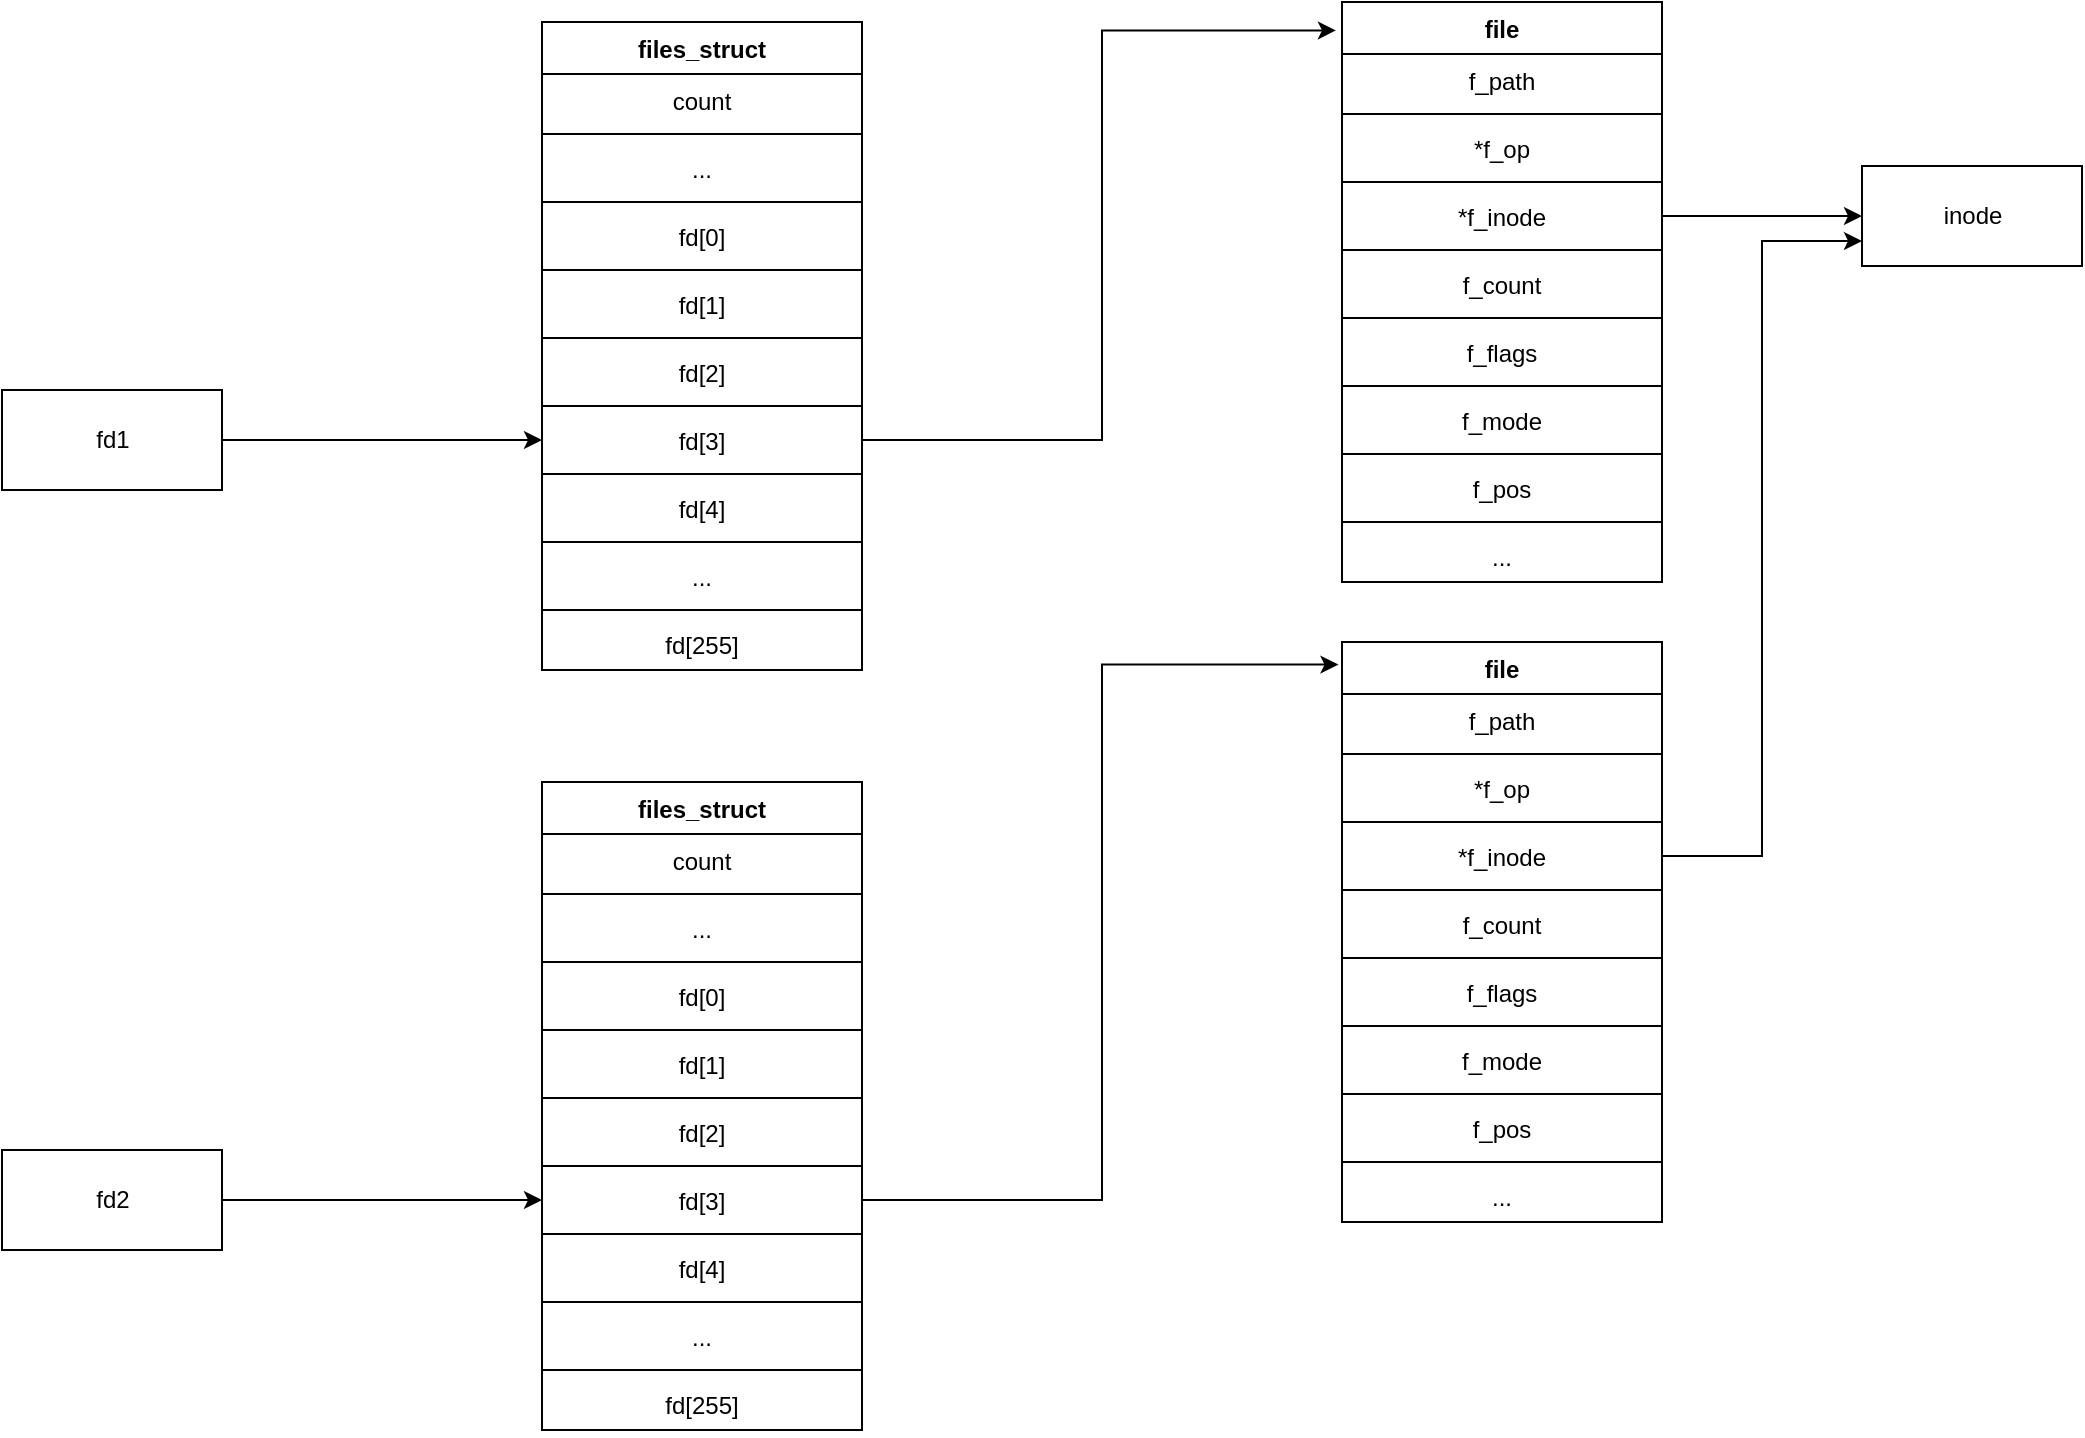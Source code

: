 <mxfile version="14.6.6" type="device"><diagram id="vFh8sq0N6bYSCbe1xTyU" name="Page-1"><mxGraphModel dx="1383" dy="937" grid="1" gridSize="10" guides="1" tooltips="1" connect="1" arrows="1" fold="1" page="1" pageScale="1" pageWidth="827" pageHeight="1169" math="0" shadow="0"><root><mxCell id="0"/><mxCell id="1" parent="0"/><mxCell id="RROzqaKTGc9agYatPt-X-2" value="files_struct" style="swimlane;fontStyle=1;align=center;verticalAlign=top;childLayout=stackLayout;horizontal=1;startSize=26;horizontalStack=0;resizeParent=1;resizeParentMax=0;resizeLast=0;collapsible=1;marginBottom=0;" vertex="1" parent="1"><mxGeometry x="280" y="260" width="160" height="324" as="geometry"/></mxCell><mxCell id="RROzqaKTGc9agYatPt-X-3" value="count" style="text;strokeColor=none;fillColor=none;align=center;verticalAlign=top;spacingLeft=4;spacingRight=4;overflow=hidden;rotatable=0;points=[[0,0.5],[1,0.5]];portConstraint=eastwest;" vertex="1" parent="RROzqaKTGc9agYatPt-X-2"><mxGeometry y="26" width="160" height="26" as="geometry"/></mxCell><mxCell id="RROzqaKTGc9agYatPt-X-4" value="" style="line;strokeWidth=1;fillColor=none;align=left;verticalAlign=middle;spacingTop=-1;spacingLeft=3;spacingRight=3;rotatable=0;labelPosition=right;points=[];portConstraint=eastwest;" vertex="1" parent="RROzqaKTGc9agYatPt-X-2"><mxGeometry y="52" width="160" height="8" as="geometry"/></mxCell><mxCell id="RROzqaKTGc9agYatPt-X-5" value="..." style="text;strokeColor=none;fillColor=none;align=center;verticalAlign=top;spacingLeft=4;spacingRight=4;overflow=hidden;rotatable=0;points=[[0,0.5],[1,0.5]];portConstraint=eastwest;" vertex="1" parent="RROzqaKTGc9agYatPt-X-2"><mxGeometry y="60" width="160" height="26" as="geometry"/></mxCell><mxCell id="RROzqaKTGc9agYatPt-X-28" value="" style="line;strokeWidth=1;fillColor=none;align=left;verticalAlign=middle;spacingTop=-1;spacingLeft=3;spacingRight=3;rotatable=0;labelPosition=right;points=[];portConstraint=eastwest;" vertex="1" parent="RROzqaKTGc9agYatPt-X-2"><mxGeometry y="86" width="160" height="8" as="geometry"/></mxCell><mxCell id="RROzqaKTGc9agYatPt-X-29" value="fd[0]" style="text;strokeColor=none;fillColor=none;align=center;verticalAlign=top;spacingLeft=4;spacingRight=4;overflow=hidden;rotatable=0;points=[[0,0.5],[1,0.5]];portConstraint=eastwest;" vertex="1" parent="RROzqaKTGc9agYatPt-X-2"><mxGeometry y="94" width="160" height="26" as="geometry"/></mxCell><mxCell id="RROzqaKTGc9agYatPt-X-30" value="" style="line;strokeWidth=1;fillColor=none;align=left;verticalAlign=middle;spacingTop=-1;spacingLeft=3;spacingRight=3;rotatable=0;labelPosition=right;points=[];portConstraint=eastwest;" vertex="1" parent="RROzqaKTGc9agYatPt-X-2"><mxGeometry y="120" width="160" height="8" as="geometry"/></mxCell><mxCell id="RROzqaKTGc9agYatPt-X-31" value="fd[1]" style="text;strokeColor=none;fillColor=none;align=center;verticalAlign=top;spacingLeft=4;spacingRight=4;overflow=hidden;rotatable=0;points=[[0,0.5],[1,0.5]];portConstraint=eastwest;" vertex="1" parent="RROzqaKTGc9agYatPt-X-2"><mxGeometry y="128" width="160" height="26" as="geometry"/></mxCell><mxCell id="RROzqaKTGc9agYatPt-X-32" value="" style="line;strokeWidth=1;fillColor=none;align=left;verticalAlign=middle;spacingTop=-1;spacingLeft=3;spacingRight=3;rotatable=0;labelPosition=right;points=[];portConstraint=eastwest;" vertex="1" parent="RROzqaKTGc9agYatPt-X-2"><mxGeometry y="154" width="160" height="8" as="geometry"/></mxCell><mxCell id="RROzqaKTGc9agYatPt-X-33" value="fd[2]" style="text;strokeColor=none;fillColor=none;align=center;verticalAlign=top;spacingLeft=4;spacingRight=4;overflow=hidden;rotatable=0;points=[[0,0.5],[1,0.5]];portConstraint=eastwest;" vertex="1" parent="RROzqaKTGc9agYatPt-X-2"><mxGeometry y="162" width="160" height="26" as="geometry"/></mxCell><mxCell id="RROzqaKTGc9agYatPt-X-34" value="" style="line;strokeWidth=1;fillColor=none;align=left;verticalAlign=middle;spacingTop=-1;spacingLeft=3;spacingRight=3;rotatable=0;labelPosition=right;points=[];portConstraint=eastwest;" vertex="1" parent="RROzqaKTGc9agYatPt-X-2"><mxGeometry y="188" width="160" height="8" as="geometry"/></mxCell><mxCell id="RROzqaKTGc9agYatPt-X-35" value="fd[3]" style="text;strokeColor=none;fillColor=none;align=center;verticalAlign=top;spacingLeft=4;spacingRight=4;overflow=hidden;rotatable=0;points=[[0,0.5],[1,0.5]];portConstraint=eastwest;" vertex="1" parent="RROzqaKTGc9agYatPt-X-2"><mxGeometry y="196" width="160" height="26" as="geometry"/></mxCell><mxCell id="RROzqaKTGc9agYatPt-X-36" value="" style="line;strokeWidth=1;fillColor=none;align=left;verticalAlign=middle;spacingTop=-1;spacingLeft=3;spacingRight=3;rotatable=0;labelPosition=right;points=[];portConstraint=eastwest;" vertex="1" parent="RROzqaKTGc9agYatPt-X-2"><mxGeometry y="222" width="160" height="8" as="geometry"/></mxCell><mxCell id="RROzqaKTGc9agYatPt-X-37" value="fd[4]" style="text;strokeColor=none;fillColor=none;align=center;verticalAlign=top;spacingLeft=4;spacingRight=4;overflow=hidden;rotatable=0;points=[[0,0.5],[1,0.5]];portConstraint=eastwest;" vertex="1" parent="RROzqaKTGc9agYatPt-X-2"><mxGeometry y="230" width="160" height="26" as="geometry"/></mxCell><mxCell id="RROzqaKTGc9agYatPt-X-38" value="" style="line;strokeWidth=1;fillColor=none;align=left;verticalAlign=middle;spacingTop=-1;spacingLeft=3;spacingRight=3;rotatable=0;labelPosition=right;points=[];portConstraint=eastwest;" vertex="1" parent="RROzqaKTGc9agYatPt-X-2"><mxGeometry y="256" width="160" height="8" as="geometry"/></mxCell><mxCell id="RROzqaKTGc9agYatPt-X-39" value="..." style="text;strokeColor=none;fillColor=none;align=center;verticalAlign=top;spacingLeft=4;spacingRight=4;overflow=hidden;rotatable=0;points=[[0,0.5],[1,0.5]];portConstraint=eastwest;" vertex="1" parent="RROzqaKTGc9agYatPt-X-2"><mxGeometry y="264" width="160" height="26" as="geometry"/></mxCell><mxCell id="RROzqaKTGc9agYatPt-X-77" value="" style="line;strokeWidth=1;fillColor=none;align=left;verticalAlign=middle;spacingTop=-1;spacingLeft=3;spacingRight=3;rotatable=0;labelPosition=right;points=[];portConstraint=eastwest;" vertex="1" parent="RROzqaKTGc9agYatPt-X-2"><mxGeometry y="290" width="160" height="8" as="geometry"/></mxCell><mxCell id="RROzqaKTGc9agYatPt-X-78" value="fd[255]" style="text;strokeColor=none;fillColor=none;align=center;verticalAlign=top;spacingLeft=4;spacingRight=4;overflow=hidden;rotatable=0;points=[[0,0.5],[1,0.5]];portConstraint=eastwest;" vertex="1" parent="RROzqaKTGc9agYatPt-X-2"><mxGeometry y="298" width="160" height="26" as="geometry"/></mxCell><mxCell id="RROzqaKTGc9agYatPt-X-79" style="edgeStyle=orthogonalEdgeStyle;rounded=0;orthogonalLoop=1;jettySize=auto;html=1;exitX=1;exitY=0.5;exitDx=0;exitDy=0;" edge="1" parent="1" source="RROzqaKTGc9agYatPt-X-43" target="RROzqaKTGc9agYatPt-X-35"><mxGeometry relative="1" as="geometry"/></mxCell><mxCell id="RROzqaKTGc9agYatPt-X-43" value="fd1" style="html=1;align=center;" vertex="1" parent="1"><mxGeometry x="10" y="444" width="110" height="50" as="geometry"/></mxCell><mxCell id="RROzqaKTGc9agYatPt-X-120" style="edgeStyle=orthogonalEdgeStyle;rounded=0;orthogonalLoop=1;jettySize=auto;html=1;exitX=1;exitY=0.5;exitDx=0;exitDy=0;entryX=0;entryY=0.5;entryDx=0;entryDy=0;" edge="1" parent="1" source="RROzqaKTGc9agYatPt-X-44" target="RROzqaKTGc9agYatPt-X-111"><mxGeometry relative="1" as="geometry"/></mxCell><mxCell id="RROzqaKTGc9agYatPt-X-44" value="fd2" style="html=1;align=center;" vertex="1" parent="1"><mxGeometry x="10" y="824" width="110" height="50" as="geometry"/></mxCell><mxCell id="RROzqaKTGc9agYatPt-X-51" value="file" style="swimlane;fontStyle=1;align=center;verticalAlign=top;childLayout=stackLayout;horizontal=1;startSize=26;horizontalStack=0;resizeParent=1;resizeParentMax=0;resizeLast=0;collapsible=1;marginBottom=0;" vertex="1" parent="1"><mxGeometry x="680" y="250" width="160" height="290" as="geometry"/></mxCell><mxCell id="RROzqaKTGc9agYatPt-X-52" value="f_path" style="text;strokeColor=none;fillColor=none;align=center;verticalAlign=top;spacingLeft=4;spacingRight=4;overflow=hidden;rotatable=0;points=[[0,0.5],[1,0.5]];portConstraint=eastwest;" vertex="1" parent="RROzqaKTGc9agYatPt-X-51"><mxGeometry y="26" width="160" height="26" as="geometry"/></mxCell><mxCell id="RROzqaKTGc9agYatPt-X-53" value="" style="line;strokeWidth=1;fillColor=none;align=left;verticalAlign=middle;spacingTop=-1;spacingLeft=3;spacingRight=3;rotatable=0;labelPosition=right;points=[];portConstraint=eastwest;" vertex="1" parent="RROzqaKTGc9agYatPt-X-51"><mxGeometry y="52" width="160" height="8" as="geometry"/></mxCell><mxCell id="RROzqaKTGc9agYatPt-X-54" value="*f_op" style="text;strokeColor=none;fillColor=none;align=center;verticalAlign=top;spacingLeft=4;spacingRight=4;overflow=hidden;rotatable=0;points=[[0,0.5],[1,0.5]];portConstraint=eastwest;" vertex="1" parent="RROzqaKTGc9agYatPt-X-51"><mxGeometry y="60" width="160" height="26" as="geometry"/></mxCell><mxCell id="RROzqaKTGc9agYatPt-X-55" value="" style="line;strokeWidth=1;fillColor=none;align=left;verticalAlign=middle;spacingTop=-1;spacingLeft=3;spacingRight=3;rotatable=0;labelPosition=right;points=[];portConstraint=eastwest;" vertex="1" parent="RROzqaKTGc9agYatPt-X-51"><mxGeometry y="86" width="160" height="8" as="geometry"/></mxCell><mxCell id="RROzqaKTGc9agYatPt-X-56" value="*f_inode" style="text;strokeColor=none;fillColor=none;align=center;verticalAlign=top;spacingLeft=4;spacingRight=4;overflow=hidden;rotatable=0;points=[[0,0.5],[1,0.5]];portConstraint=eastwest;" vertex="1" parent="RROzqaKTGc9agYatPt-X-51"><mxGeometry y="94" width="160" height="26" as="geometry"/></mxCell><mxCell id="RROzqaKTGc9agYatPt-X-57" value="" style="line;strokeWidth=1;fillColor=none;align=left;verticalAlign=middle;spacingTop=-1;spacingLeft=3;spacingRight=3;rotatable=0;labelPosition=right;points=[];portConstraint=eastwest;" vertex="1" parent="RROzqaKTGc9agYatPt-X-51"><mxGeometry y="120" width="160" height="8" as="geometry"/></mxCell><mxCell id="RROzqaKTGc9agYatPt-X-58" value="f_count" style="text;strokeColor=none;fillColor=none;align=center;verticalAlign=top;spacingLeft=4;spacingRight=4;overflow=hidden;rotatable=0;points=[[0,0.5],[1,0.5]];portConstraint=eastwest;" vertex="1" parent="RROzqaKTGc9agYatPt-X-51"><mxGeometry y="128" width="160" height="26" as="geometry"/></mxCell><mxCell id="RROzqaKTGc9agYatPt-X-59" value="" style="line;strokeWidth=1;fillColor=none;align=left;verticalAlign=middle;spacingTop=-1;spacingLeft=3;spacingRight=3;rotatable=0;labelPosition=right;points=[];portConstraint=eastwest;" vertex="1" parent="RROzqaKTGc9agYatPt-X-51"><mxGeometry y="154" width="160" height="8" as="geometry"/></mxCell><mxCell id="RROzqaKTGc9agYatPt-X-60" value="f_flags" style="text;strokeColor=none;fillColor=none;align=center;verticalAlign=top;spacingLeft=4;spacingRight=4;overflow=hidden;rotatable=0;points=[[0,0.5],[1,0.5]];portConstraint=eastwest;" vertex="1" parent="RROzqaKTGc9agYatPt-X-51"><mxGeometry y="162" width="160" height="26" as="geometry"/></mxCell><mxCell id="RROzqaKTGc9agYatPt-X-61" value="" style="line;strokeWidth=1;fillColor=none;align=left;verticalAlign=middle;spacingTop=-1;spacingLeft=3;spacingRight=3;rotatable=0;labelPosition=right;points=[];portConstraint=eastwest;" vertex="1" parent="RROzqaKTGc9agYatPt-X-51"><mxGeometry y="188" width="160" height="8" as="geometry"/></mxCell><mxCell id="RROzqaKTGc9agYatPt-X-62" value="f_mode" style="text;strokeColor=none;fillColor=none;align=center;verticalAlign=top;spacingLeft=4;spacingRight=4;overflow=hidden;rotatable=0;points=[[0,0.5],[1,0.5]];portConstraint=eastwest;" vertex="1" parent="RROzqaKTGc9agYatPt-X-51"><mxGeometry y="196" width="160" height="26" as="geometry"/></mxCell><mxCell id="RROzqaKTGc9agYatPt-X-63" value="" style="line;strokeWidth=1;fillColor=none;align=left;verticalAlign=middle;spacingTop=-1;spacingLeft=3;spacingRight=3;rotatable=0;labelPosition=right;points=[];portConstraint=eastwest;" vertex="1" parent="RROzqaKTGc9agYatPt-X-51"><mxGeometry y="222" width="160" height="8" as="geometry"/></mxCell><mxCell id="RROzqaKTGc9agYatPt-X-64" value="f_pos" style="text;strokeColor=none;fillColor=none;align=center;verticalAlign=top;spacingLeft=4;spacingRight=4;overflow=hidden;rotatable=0;points=[[0,0.5],[1,0.5]];portConstraint=eastwest;" vertex="1" parent="RROzqaKTGc9agYatPt-X-51"><mxGeometry y="230" width="160" height="26" as="geometry"/></mxCell><mxCell id="RROzqaKTGc9agYatPt-X-65" value="" style="line;strokeWidth=1;fillColor=none;align=left;verticalAlign=middle;spacingTop=-1;spacingLeft=3;spacingRight=3;rotatable=0;labelPosition=right;points=[];portConstraint=eastwest;" vertex="1" parent="RROzqaKTGc9agYatPt-X-51"><mxGeometry y="256" width="160" height="8" as="geometry"/></mxCell><mxCell id="RROzqaKTGc9agYatPt-X-66" value="..." style="text;strokeColor=none;fillColor=none;align=center;verticalAlign=top;spacingLeft=4;spacingRight=4;overflow=hidden;rotatable=0;points=[[0,0.5],[1,0.5]];portConstraint=eastwest;" vertex="1" parent="RROzqaKTGc9agYatPt-X-51"><mxGeometry y="264" width="160" height="26" as="geometry"/></mxCell><mxCell id="RROzqaKTGc9agYatPt-X-67" value="inode" style="html=1;align=center;" vertex="1" parent="1"><mxGeometry x="940" y="332" width="110" height="50" as="geometry"/></mxCell><mxCell id="RROzqaKTGc9agYatPt-X-68" style="edgeStyle=orthogonalEdgeStyle;rounded=0;orthogonalLoop=1;jettySize=auto;html=1;exitX=1;exitY=0.5;exitDx=0;exitDy=0;" edge="1" parent="1" source="RROzqaKTGc9agYatPt-X-56" target="RROzqaKTGc9agYatPt-X-67"><mxGeometry relative="1" as="geometry"/></mxCell><mxCell id="RROzqaKTGc9agYatPt-X-69" style="edgeStyle=orthogonalEdgeStyle;rounded=0;orthogonalLoop=1;jettySize=auto;html=1;exitX=1;exitY=0.5;exitDx=0;exitDy=0;entryX=-0.019;entryY=0.049;entryDx=0;entryDy=0;entryPerimeter=0;" edge="1" parent="1" source="RROzqaKTGc9agYatPt-X-35" target="RROzqaKTGc9agYatPt-X-51"><mxGeometry relative="1" as="geometry"/></mxCell><mxCell id="RROzqaKTGc9agYatPt-X-81" value="file" style="swimlane;fontStyle=1;align=center;verticalAlign=top;childLayout=stackLayout;horizontal=1;startSize=26;horizontalStack=0;resizeParent=1;resizeParentMax=0;resizeLast=0;collapsible=1;marginBottom=0;" vertex="1" parent="1"><mxGeometry x="680" y="570" width="160" height="290" as="geometry"/></mxCell><mxCell id="RROzqaKTGc9agYatPt-X-82" value="f_path" style="text;strokeColor=none;fillColor=none;align=center;verticalAlign=top;spacingLeft=4;spacingRight=4;overflow=hidden;rotatable=0;points=[[0,0.5],[1,0.5]];portConstraint=eastwest;" vertex="1" parent="RROzqaKTGc9agYatPt-X-81"><mxGeometry y="26" width="160" height="26" as="geometry"/></mxCell><mxCell id="RROzqaKTGc9agYatPt-X-83" value="" style="line;strokeWidth=1;fillColor=none;align=left;verticalAlign=middle;spacingTop=-1;spacingLeft=3;spacingRight=3;rotatable=0;labelPosition=right;points=[];portConstraint=eastwest;" vertex="1" parent="RROzqaKTGc9agYatPt-X-81"><mxGeometry y="52" width="160" height="8" as="geometry"/></mxCell><mxCell id="RROzqaKTGc9agYatPt-X-84" value="*f_op" style="text;strokeColor=none;fillColor=none;align=center;verticalAlign=top;spacingLeft=4;spacingRight=4;overflow=hidden;rotatable=0;points=[[0,0.5],[1,0.5]];portConstraint=eastwest;" vertex="1" parent="RROzqaKTGc9agYatPt-X-81"><mxGeometry y="60" width="160" height="26" as="geometry"/></mxCell><mxCell id="RROzqaKTGc9agYatPt-X-85" value="" style="line;strokeWidth=1;fillColor=none;align=left;verticalAlign=middle;spacingTop=-1;spacingLeft=3;spacingRight=3;rotatable=0;labelPosition=right;points=[];portConstraint=eastwest;" vertex="1" parent="RROzqaKTGc9agYatPt-X-81"><mxGeometry y="86" width="160" height="8" as="geometry"/></mxCell><mxCell id="RROzqaKTGc9agYatPt-X-86" value="*f_inode" style="text;strokeColor=none;fillColor=none;align=center;verticalAlign=top;spacingLeft=4;spacingRight=4;overflow=hidden;rotatable=0;points=[[0,0.5],[1,0.5]];portConstraint=eastwest;" vertex="1" parent="RROzqaKTGc9agYatPt-X-81"><mxGeometry y="94" width="160" height="26" as="geometry"/></mxCell><mxCell id="RROzqaKTGc9agYatPt-X-87" value="" style="line;strokeWidth=1;fillColor=none;align=left;verticalAlign=middle;spacingTop=-1;spacingLeft=3;spacingRight=3;rotatable=0;labelPosition=right;points=[];portConstraint=eastwest;" vertex="1" parent="RROzqaKTGc9agYatPt-X-81"><mxGeometry y="120" width="160" height="8" as="geometry"/></mxCell><mxCell id="RROzqaKTGc9agYatPt-X-88" value="f_count" style="text;strokeColor=none;fillColor=none;align=center;verticalAlign=top;spacingLeft=4;spacingRight=4;overflow=hidden;rotatable=0;points=[[0,0.5],[1,0.5]];portConstraint=eastwest;" vertex="1" parent="RROzqaKTGc9agYatPt-X-81"><mxGeometry y="128" width="160" height="26" as="geometry"/></mxCell><mxCell id="RROzqaKTGc9agYatPt-X-89" value="" style="line;strokeWidth=1;fillColor=none;align=left;verticalAlign=middle;spacingTop=-1;spacingLeft=3;spacingRight=3;rotatable=0;labelPosition=right;points=[];portConstraint=eastwest;" vertex="1" parent="RROzqaKTGc9agYatPt-X-81"><mxGeometry y="154" width="160" height="8" as="geometry"/></mxCell><mxCell id="RROzqaKTGc9agYatPt-X-90" value="f_flags" style="text;strokeColor=none;fillColor=none;align=center;verticalAlign=top;spacingLeft=4;spacingRight=4;overflow=hidden;rotatable=0;points=[[0,0.5],[1,0.5]];portConstraint=eastwest;" vertex="1" parent="RROzqaKTGc9agYatPt-X-81"><mxGeometry y="162" width="160" height="26" as="geometry"/></mxCell><mxCell id="RROzqaKTGc9agYatPt-X-91" value="" style="line;strokeWidth=1;fillColor=none;align=left;verticalAlign=middle;spacingTop=-1;spacingLeft=3;spacingRight=3;rotatable=0;labelPosition=right;points=[];portConstraint=eastwest;" vertex="1" parent="RROzqaKTGc9agYatPt-X-81"><mxGeometry y="188" width="160" height="8" as="geometry"/></mxCell><mxCell id="RROzqaKTGc9agYatPt-X-92" value="f_mode" style="text;strokeColor=none;fillColor=none;align=center;verticalAlign=top;spacingLeft=4;spacingRight=4;overflow=hidden;rotatable=0;points=[[0,0.5],[1,0.5]];portConstraint=eastwest;" vertex="1" parent="RROzqaKTGc9agYatPt-X-81"><mxGeometry y="196" width="160" height="26" as="geometry"/></mxCell><mxCell id="RROzqaKTGc9agYatPt-X-93" value="" style="line;strokeWidth=1;fillColor=none;align=left;verticalAlign=middle;spacingTop=-1;spacingLeft=3;spacingRight=3;rotatable=0;labelPosition=right;points=[];portConstraint=eastwest;" vertex="1" parent="RROzqaKTGc9agYatPt-X-81"><mxGeometry y="222" width="160" height="8" as="geometry"/></mxCell><mxCell id="RROzqaKTGc9agYatPt-X-94" value="f_pos" style="text;strokeColor=none;fillColor=none;align=center;verticalAlign=top;spacingLeft=4;spacingRight=4;overflow=hidden;rotatable=0;points=[[0,0.5],[1,0.5]];portConstraint=eastwest;" vertex="1" parent="RROzqaKTGc9agYatPt-X-81"><mxGeometry y="230" width="160" height="26" as="geometry"/></mxCell><mxCell id="RROzqaKTGc9agYatPt-X-95" value="" style="line;strokeWidth=1;fillColor=none;align=left;verticalAlign=middle;spacingTop=-1;spacingLeft=3;spacingRight=3;rotatable=0;labelPosition=right;points=[];portConstraint=eastwest;" vertex="1" parent="RROzqaKTGc9agYatPt-X-81"><mxGeometry y="256" width="160" height="8" as="geometry"/></mxCell><mxCell id="RROzqaKTGc9agYatPt-X-96" value="..." style="text;strokeColor=none;fillColor=none;align=center;verticalAlign=top;spacingLeft=4;spacingRight=4;overflow=hidden;rotatable=0;points=[[0,0.5],[1,0.5]];portConstraint=eastwest;" vertex="1" parent="RROzqaKTGc9agYatPt-X-81"><mxGeometry y="264" width="160" height="26" as="geometry"/></mxCell><mxCell id="RROzqaKTGc9agYatPt-X-99" style="edgeStyle=orthogonalEdgeStyle;rounded=0;orthogonalLoop=1;jettySize=auto;html=1;exitX=1;exitY=0.5;exitDx=0;exitDy=0;entryX=0;entryY=0.75;entryDx=0;entryDy=0;" edge="1" parent="1" source="RROzqaKTGc9agYatPt-X-86" target="RROzqaKTGc9agYatPt-X-67"><mxGeometry relative="1" as="geometry"/></mxCell><mxCell id="RROzqaKTGc9agYatPt-X-100" value="files_struct" style="swimlane;fontStyle=1;align=center;verticalAlign=top;childLayout=stackLayout;horizontal=1;startSize=26;horizontalStack=0;resizeParent=1;resizeParentMax=0;resizeLast=0;collapsible=1;marginBottom=0;" vertex="1" parent="1"><mxGeometry x="280" y="640" width="160" height="324" as="geometry"/></mxCell><mxCell id="RROzqaKTGc9agYatPt-X-101" value="count" style="text;strokeColor=none;fillColor=none;align=center;verticalAlign=top;spacingLeft=4;spacingRight=4;overflow=hidden;rotatable=0;points=[[0,0.5],[1,0.5]];portConstraint=eastwest;" vertex="1" parent="RROzqaKTGc9agYatPt-X-100"><mxGeometry y="26" width="160" height="26" as="geometry"/></mxCell><mxCell id="RROzqaKTGc9agYatPt-X-102" value="" style="line;strokeWidth=1;fillColor=none;align=left;verticalAlign=middle;spacingTop=-1;spacingLeft=3;spacingRight=3;rotatable=0;labelPosition=right;points=[];portConstraint=eastwest;" vertex="1" parent="RROzqaKTGc9agYatPt-X-100"><mxGeometry y="52" width="160" height="8" as="geometry"/></mxCell><mxCell id="RROzqaKTGc9agYatPt-X-103" value="..." style="text;strokeColor=none;fillColor=none;align=center;verticalAlign=top;spacingLeft=4;spacingRight=4;overflow=hidden;rotatable=0;points=[[0,0.5],[1,0.5]];portConstraint=eastwest;" vertex="1" parent="RROzqaKTGc9agYatPt-X-100"><mxGeometry y="60" width="160" height="26" as="geometry"/></mxCell><mxCell id="RROzqaKTGc9agYatPt-X-104" value="" style="line;strokeWidth=1;fillColor=none;align=left;verticalAlign=middle;spacingTop=-1;spacingLeft=3;spacingRight=3;rotatable=0;labelPosition=right;points=[];portConstraint=eastwest;" vertex="1" parent="RROzqaKTGc9agYatPt-X-100"><mxGeometry y="86" width="160" height="8" as="geometry"/></mxCell><mxCell id="RROzqaKTGc9agYatPt-X-105" value="fd[0]" style="text;strokeColor=none;fillColor=none;align=center;verticalAlign=top;spacingLeft=4;spacingRight=4;overflow=hidden;rotatable=0;points=[[0,0.5],[1,0.5]];portConstraint=eastwest;" vertex="1" parent="RROzqaKTGc9agYatPt-X-100"><mxGeometry y="94" width="160" height="26" as="geometry"/></mxCell><mxCell id="RROzqaKTGc9agYatPt-X-106" value="" style="line;strokeWidth=1;fillColor=none;align=left;verticalAlign=middle;spacingTop=-1;spacingLeft=3;spacingRight=3;rotatable=0;labelPosition=right;points=[];portConstraint=eastwest;" vertex="1" parent="RROzqaKTGc9agYatPt-X-100"><mxGeometry y="120" width="160" height="8" as="geometry"/></mxCell><mxCell id="RROzqaKTGc9agYatPt-X-107" value="fd[1]" style="text;strokeColor=none;fillColor=none;align=center;verticalAlign=top;spacingLeft=4;spacingRight=4;overflow=hidden;rotatable=0;points=[[0,0.5],[1,0.5]];portConstraint=eastwest;" vertex="1" parent="RROzqaKTGc9agYatPt-X-100"><mxGeometry y="128" width="160" height="26" as="geometry"/></mxCell><mxCell id="RROzqaKTGc9agYatPt-X-108" value="" style="line;strokeWidth=1;fillColor=none;align=left;verticalAlign=middle;spacingTop=-1;spacingLeft=3;spacingRight=3;rotatable=0;labelPosition=right;points=[];portConstraint=eastwest;" vertex="1" parent="RROzqaKTGc9agYatPt-X-100"><mxGeometry y="154" width="160" height="8" as="geometry"/></mxCell><mxCell id="RROzqaKTGc9agYatPt-X-109" value="fd[2]" style="text;strokeColor=none;fillColor=none;align=center;verticalAlign=top;spacingLeft=4;spacingRight=4;overflow=hidden;rotatable=0;points=[[0,0.5],[1,0.5]];portConstraint=eastwest;" vertex="1" parent="RROzqaKTGc9agYatPt-X-100"><mxGeometry y="162" width="160" height="26" as="geometry"/></mxCell><mxCell id="RROzqaKTGc9agYatPt-X-110" value="" style="line;strokeWidth=1;fillColor=none;align=left;verticalAlign=middle;spacingTop=-1;spacingLeft=3;spacingRight=3;rotatable=0;labelPosition=right;points=[];portConstraint=eastwest;" vertex="1" parent="RROzqaKTGc9agYatPt-X-100"><mxGeometry y="188" width="160" height="8" as="geometry"/></mxCell><mxCell id="RROzqaKTGc9agYatPt-X-111" value="fd[3]" style="text;strokeColor=none;fillColor=none;align=center;verticalAlign=top;spacingLeft=4;spacingRight=4;overflow=hidden;rotatable=0;points=[[0,0.5],[1,0.5]];portConstraint=eastwest;" vertex="1" parent="RROzqaKTGc9agYatPt-X-100"><mxGeometry y="196" width="160" height="26" as="geometry"/></mxCell><mxCell id="RROzqaKTGc9agYatPt-X-112" value="" style="line;strokeWidth=1;fillColor=none;align=left;verticalAlign=middle;spacingTop=-1;spacingLeft=3;spacingRight=3;rotatable=0;labelPosition=right;points=[];portConstraint=eastwest;" vertex="1" parent="RROzqaKTGc9agYatPt-X-100"><mxGeometry y="222" width="160" height="8" as="geometry"/></mxCell><mxCell id="RROzqaKTGc9agYatPt-X-113" value="fd[4]" style="text;strokeColor=none;fillColor=none;align=center;verticalAlign=top;spacingLeft=4;spacingRight=4;overflow=hidden;rotatable=0;points=[[0,0.5],[1,0.5]];portConstraint=eastwest;" vertex="1" parent="RROzqaKTGc9agYatPt-X-100"><mxGeometry y="230" width="160" height="26" as="geometry"/></mxCell><mxCell id="RROzqaKTGc9agYatPt-X-114" value="" style="line;strokeWidth=1;fillColor=none;align=left;verticalAlign=middle;spacingTop=-1;spacingLeft=3;spacingRight=3;rotatable=0;labelPosition=right;points=[];portConstraint=eastwest;" vertex="1" parent="RROzqaKTGc9agYatPt-X-100"><mxGeometry y="256" width="160" height="8" as="geometry"/></mxCell><mxCell id="RROzqaKTGc9agYatPt-X-115" value="..." style="text;strokeColor=none;fillColor=none;align=center;verticalAlign=top;spacingLeft=4;spacingRight=4;overflow=hidden;rotatable=0;points=[[0,0.5],[1,0.5]];portConstraint=eastwest;" vertex="1" parent="RROzqaKTGc9agYatPt-X-100"><mxGeometry y="264" width="160" height="26" as="geometry"/></mxCell><mxCell id="RROzqaKTGc9agYatPt-X-116" value="" style="line;strokeWidth=1;fillColor=none;align=left;verticalAlign=middle;spacingTop=-1;spacingLeft=3;spacingRight=3;rotatable=0;labelPosition=right;points=[];portConstraint=eastwest;" vertex="1" parent="RROzqaKTGc9agYatPt-X-100"><mxGeometry y="290" width="160" height="8" as="geometry"/></mxCell><mxCell id="RROzqaKTGc9agYatPt-X-117" value="fd[255]" style="text;strokeColor=none;fillColor=none;align=center;verticalAlign=top;spacingLeft=4;spacingRight=4;overflow=hidden;rotatable=0;points=[[0,0.5],[1,0.5]];portConstraint=eastwest;" vertex="1" parent="RROzqaKTGc9agYatPt-X-100"><mxGeometry y="298" width="160" height="26" as="geometry"/></mxCell><mxCell id="RROzqaKTGc9agYatPt-X-121" style="edgeStyle=orthogonalEdgeStyle;rounded=0;orthogonalLoop=1;jettySize=auto;html=1;exitX=1;exitY=0.5;exitDx=0;exitDy=0;entryX=-0.011;entryY=0.039;entryDx=0;entryDy=0;entryPerimeter=0;" edge="1" parent="1" source="RROzqaKTGc9agYatPt-X-111" target="RROzqaKTGc9agYatPt-X-81"><mxGeometry relative="1" as="geometry"/></mxCell></root></mxGraphModel></diagram></mxfile>